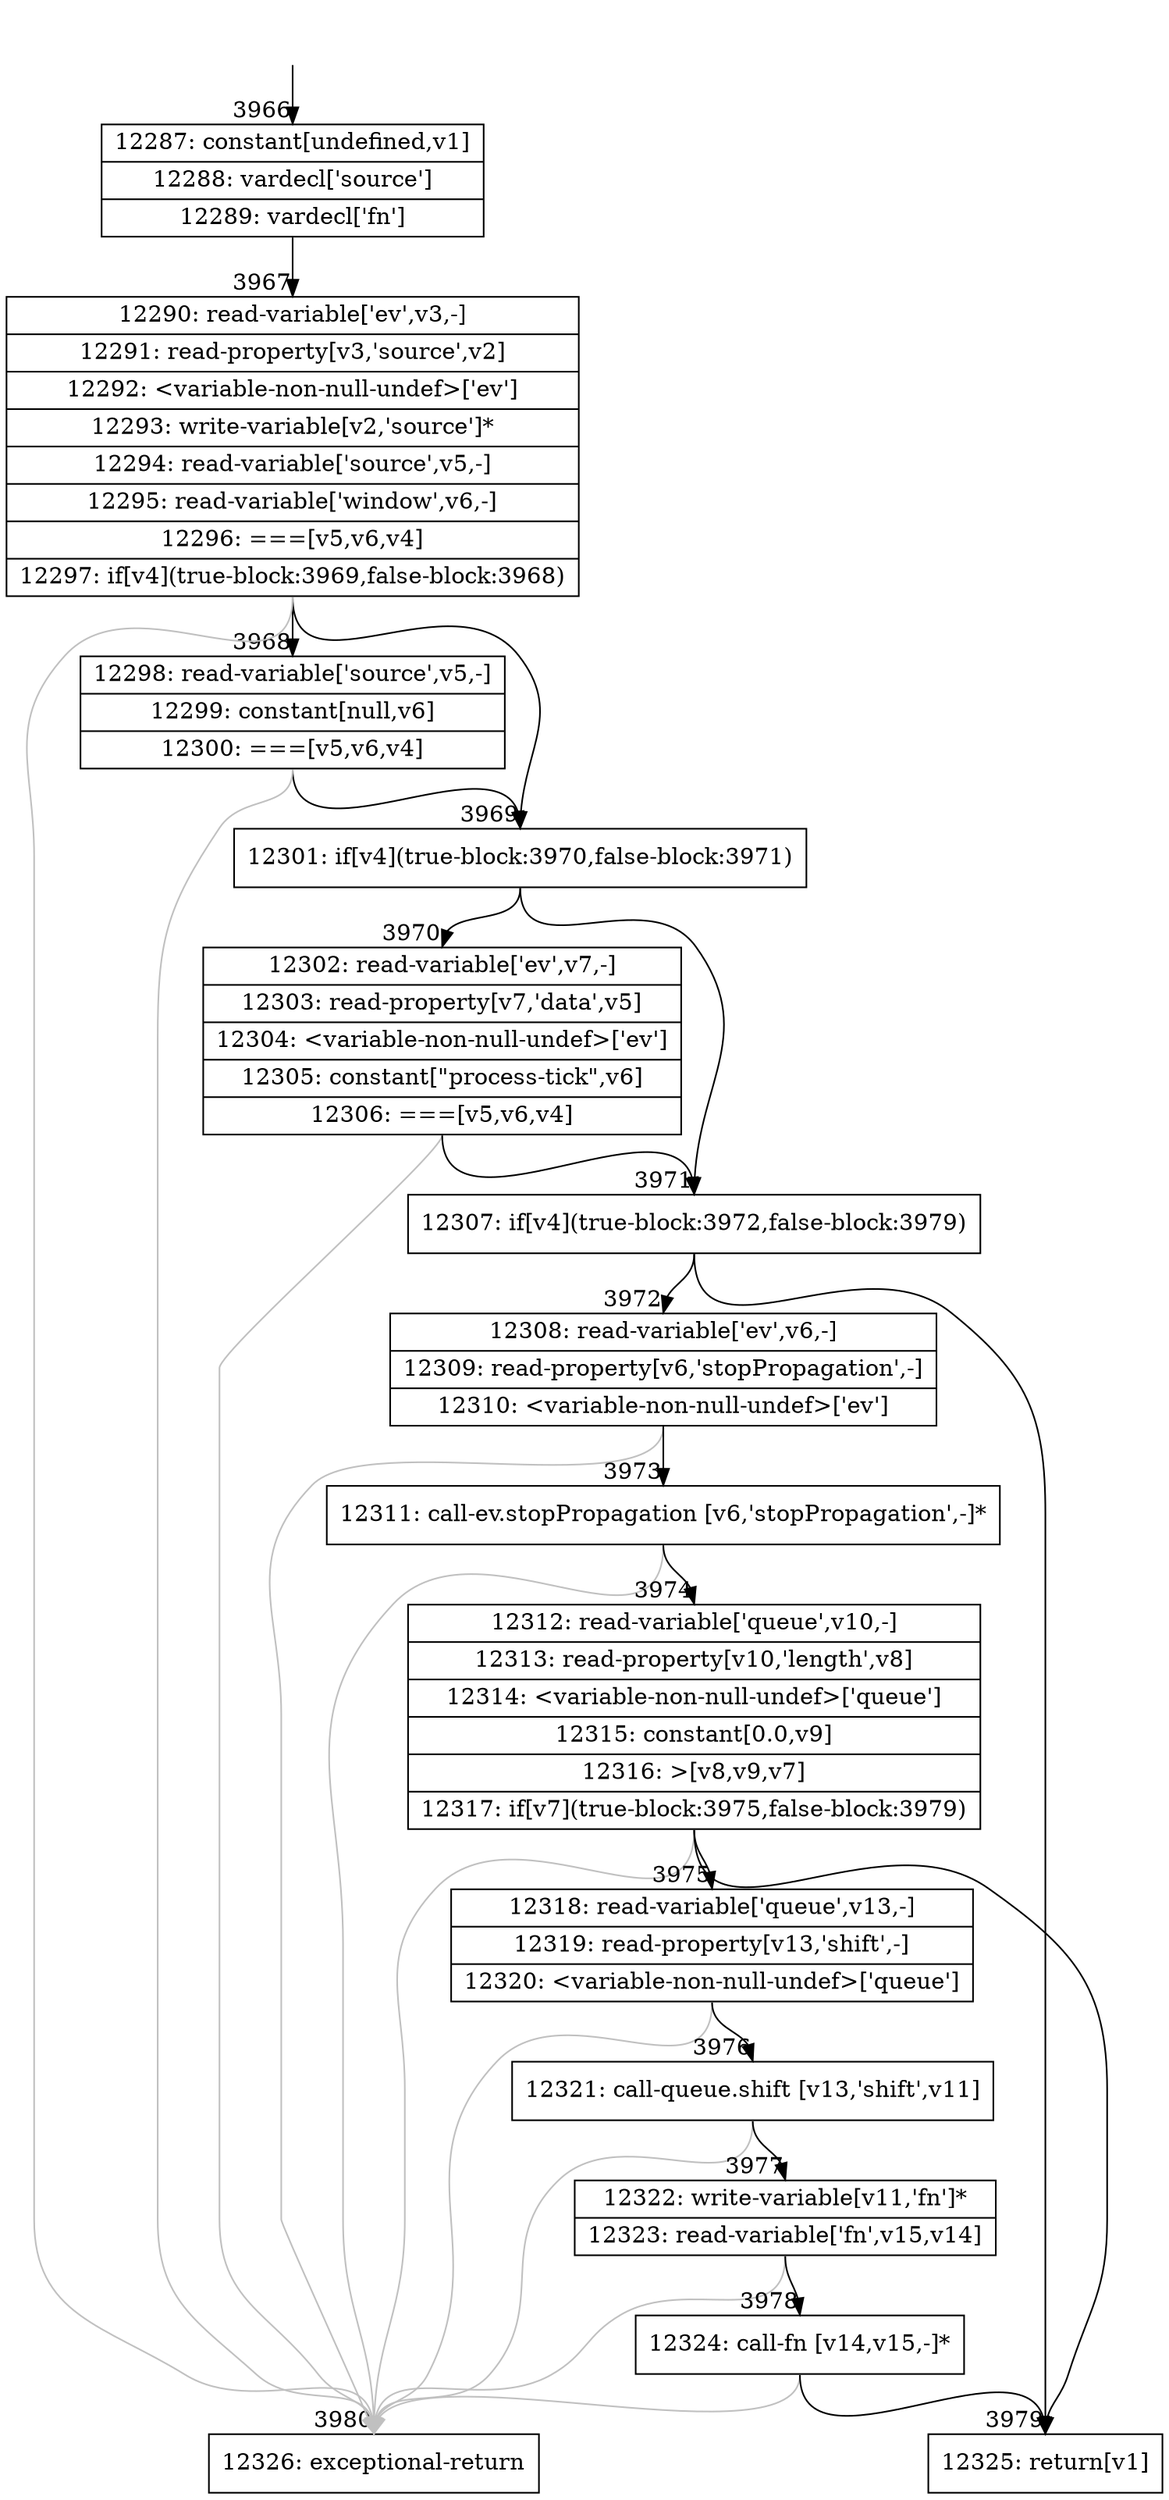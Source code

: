 digraph {
rankdir="TD"
BB_entry237[shape=none,label=""];
BB_entry237 -> BB3966 [tailport=s, headport=n, headlabel="    3966"]
BB3966 [shape=record label="{12287: constant[undefined,v1]|12288: vardecl['source']|12289: vardecl['fn']}" ] 
BB3966 -> BB3967 [tailport=s, headport=n, headlabel="      3967"]
BB3967 [shape=record label="{12290: read-variable['ev',v3,-]|12291: read-property[v3,'source',v2]|12292: \<variable-non-null-undef\>['ev']|12293: write-variable[v2,'source']*|12294: read-variable['source',v5,-]|12295: read-variable['window',v6,-]|12296: ===[v5,v6,v4]|12297: if[v4](true-block:3969,false-block:3968)}" ] 
BB3967 -> BB3969 [tailport=s, headport=n, headlabel="      3969"]
BB3967 -> BB3968 [tailport=s, headport=n, headlabel="      3968"]
BB3967 -> BB3980 [tailport=s, headport=n, color=gray, headlabel="      3980"]
BB3968 [shape=record label="{12298: read-variable['source',v5,-]|12299: constant[null,v6]|12300: ===[v5,v6,v4]}" ] 
BB3968 -> BB3969 [tailport=s, headport=n]
BB3968 -> BB3980 [tailport=s, headport=n, color=gray]
BB3969 [shape=record label="{12301: if[v4](true-block:3970,false-block:3971)}" ] 
BB3969 -> BB3971 [tailport=s, headport=n, headlabel="      3971"]
BB3969 -> BB3970 [tailport=s, headport=n, headlabel="      3970"]
BB3970 [shape=record label="{12302: read-variable['ev',v7,-]|12303: read-property[v7,'data',v5]|12304: \<variable-non-null-undef\>['ev']|12305: constant[\"process-tick\",v6]|12306: ===[v5,v6,v4]}" ] 
BB3970 -> BB3971 [tailport=s, headport=n]
BB3970 -> BB3980 [tailport=s, headport=n, color=gray]
BB3971 [shape=record label="{12307: if[v4](true-block:3972,false-block:3979)}" ] 
BB3971 -> BB3972 [tailport=s, headport=n, headlabel="      3972"]
BB3971 -> BB3979 [tailport=s, headport=n, headlabel="      3979"]
BB3972 [shape=record label="{12308: read-variable['ev',v6,-]|12309: read-property[v6,'stopPropagation',-]|12310: \<variable-non-null-undef\>['ev']}" ] 
BB3972 -> BB3973 [tailport=s, headport=n, headlabel="      3973"]
BB3972 -> BB3980 [tailport=s, headport=n, color=gray]
BB3973 [shape=record label="{12311: call-ev.stopPropagation [v6,'stopPropagation',-]*}" ] 
BB3973 -> BB3974 [tailport=s, headport=n, headlabel="      3974"]
BB3973 -> BB3980 [tailport=s, headport=n, color=gray]
BB3974 [shape=record label="{12312: read-variable['queue',v10,-]|12313: read-property[v10,'length',v8]|12314: \<variable-non-null-undef\>['queue']|12315: constant[0.0,v9]|12316: \>[v8,v9,v7]|12317: if[v7](true-block:3975,false-block:3979)}" ] 
BB3974 -> BB3975 [tailport=s, headport=n, headlabel="      3975"]
BB3974 -> BB3979 [tailport=s, headport=n]
BB3974 -> BB3980 [tailport=s, headport=n, color=gray]
BB3975 [shape=record label="{12318: read-variable['queue',v13,-]|12319: read-property[v13,'shift',-]|12320: \<variable-non-null-undef\>['queue']}" ] 
BB3975 -> BB3976 [tailport=s, headport=n, headlabel="      3976"]
BB3975 -> BB3980 [tailport=s, headport=n, color=gray]
BB3976 [shape=record label="{12321: call-queue.shift [v13,'shift',v11]}" ] 
BB3976 -> BB3977 [tailport=s, headport=n, headlabel="      3977"]
BB3976 -> BB3980 [tailport=s, headport=n, color=gray]
BB3977 [shape=record label="{12322: write-variable[v11,'fn']*|12323: read-variable['fn',v15,v14]}" ] 
BB3977 -> BB3978 [tailport=s, headport=n, headlabel="      3978"]
BB3977 -> BB3980 [tailport=s, headport=n, color=gray]
BB3978 [shape=record label="{12324: call-fn [v14,v15,-]*}" ] 
BB3978 -> BB3979 [tailport=s, headport=n]
BB3978 -> BB3980 [tailport=s, headport=n, color=gray]
BB3979 [shape=record label="{12325: return[v1]}" ] 
BB3980 [shape=record label="{12326: exceptional-return}" ] 
//#$~ 4135
}
